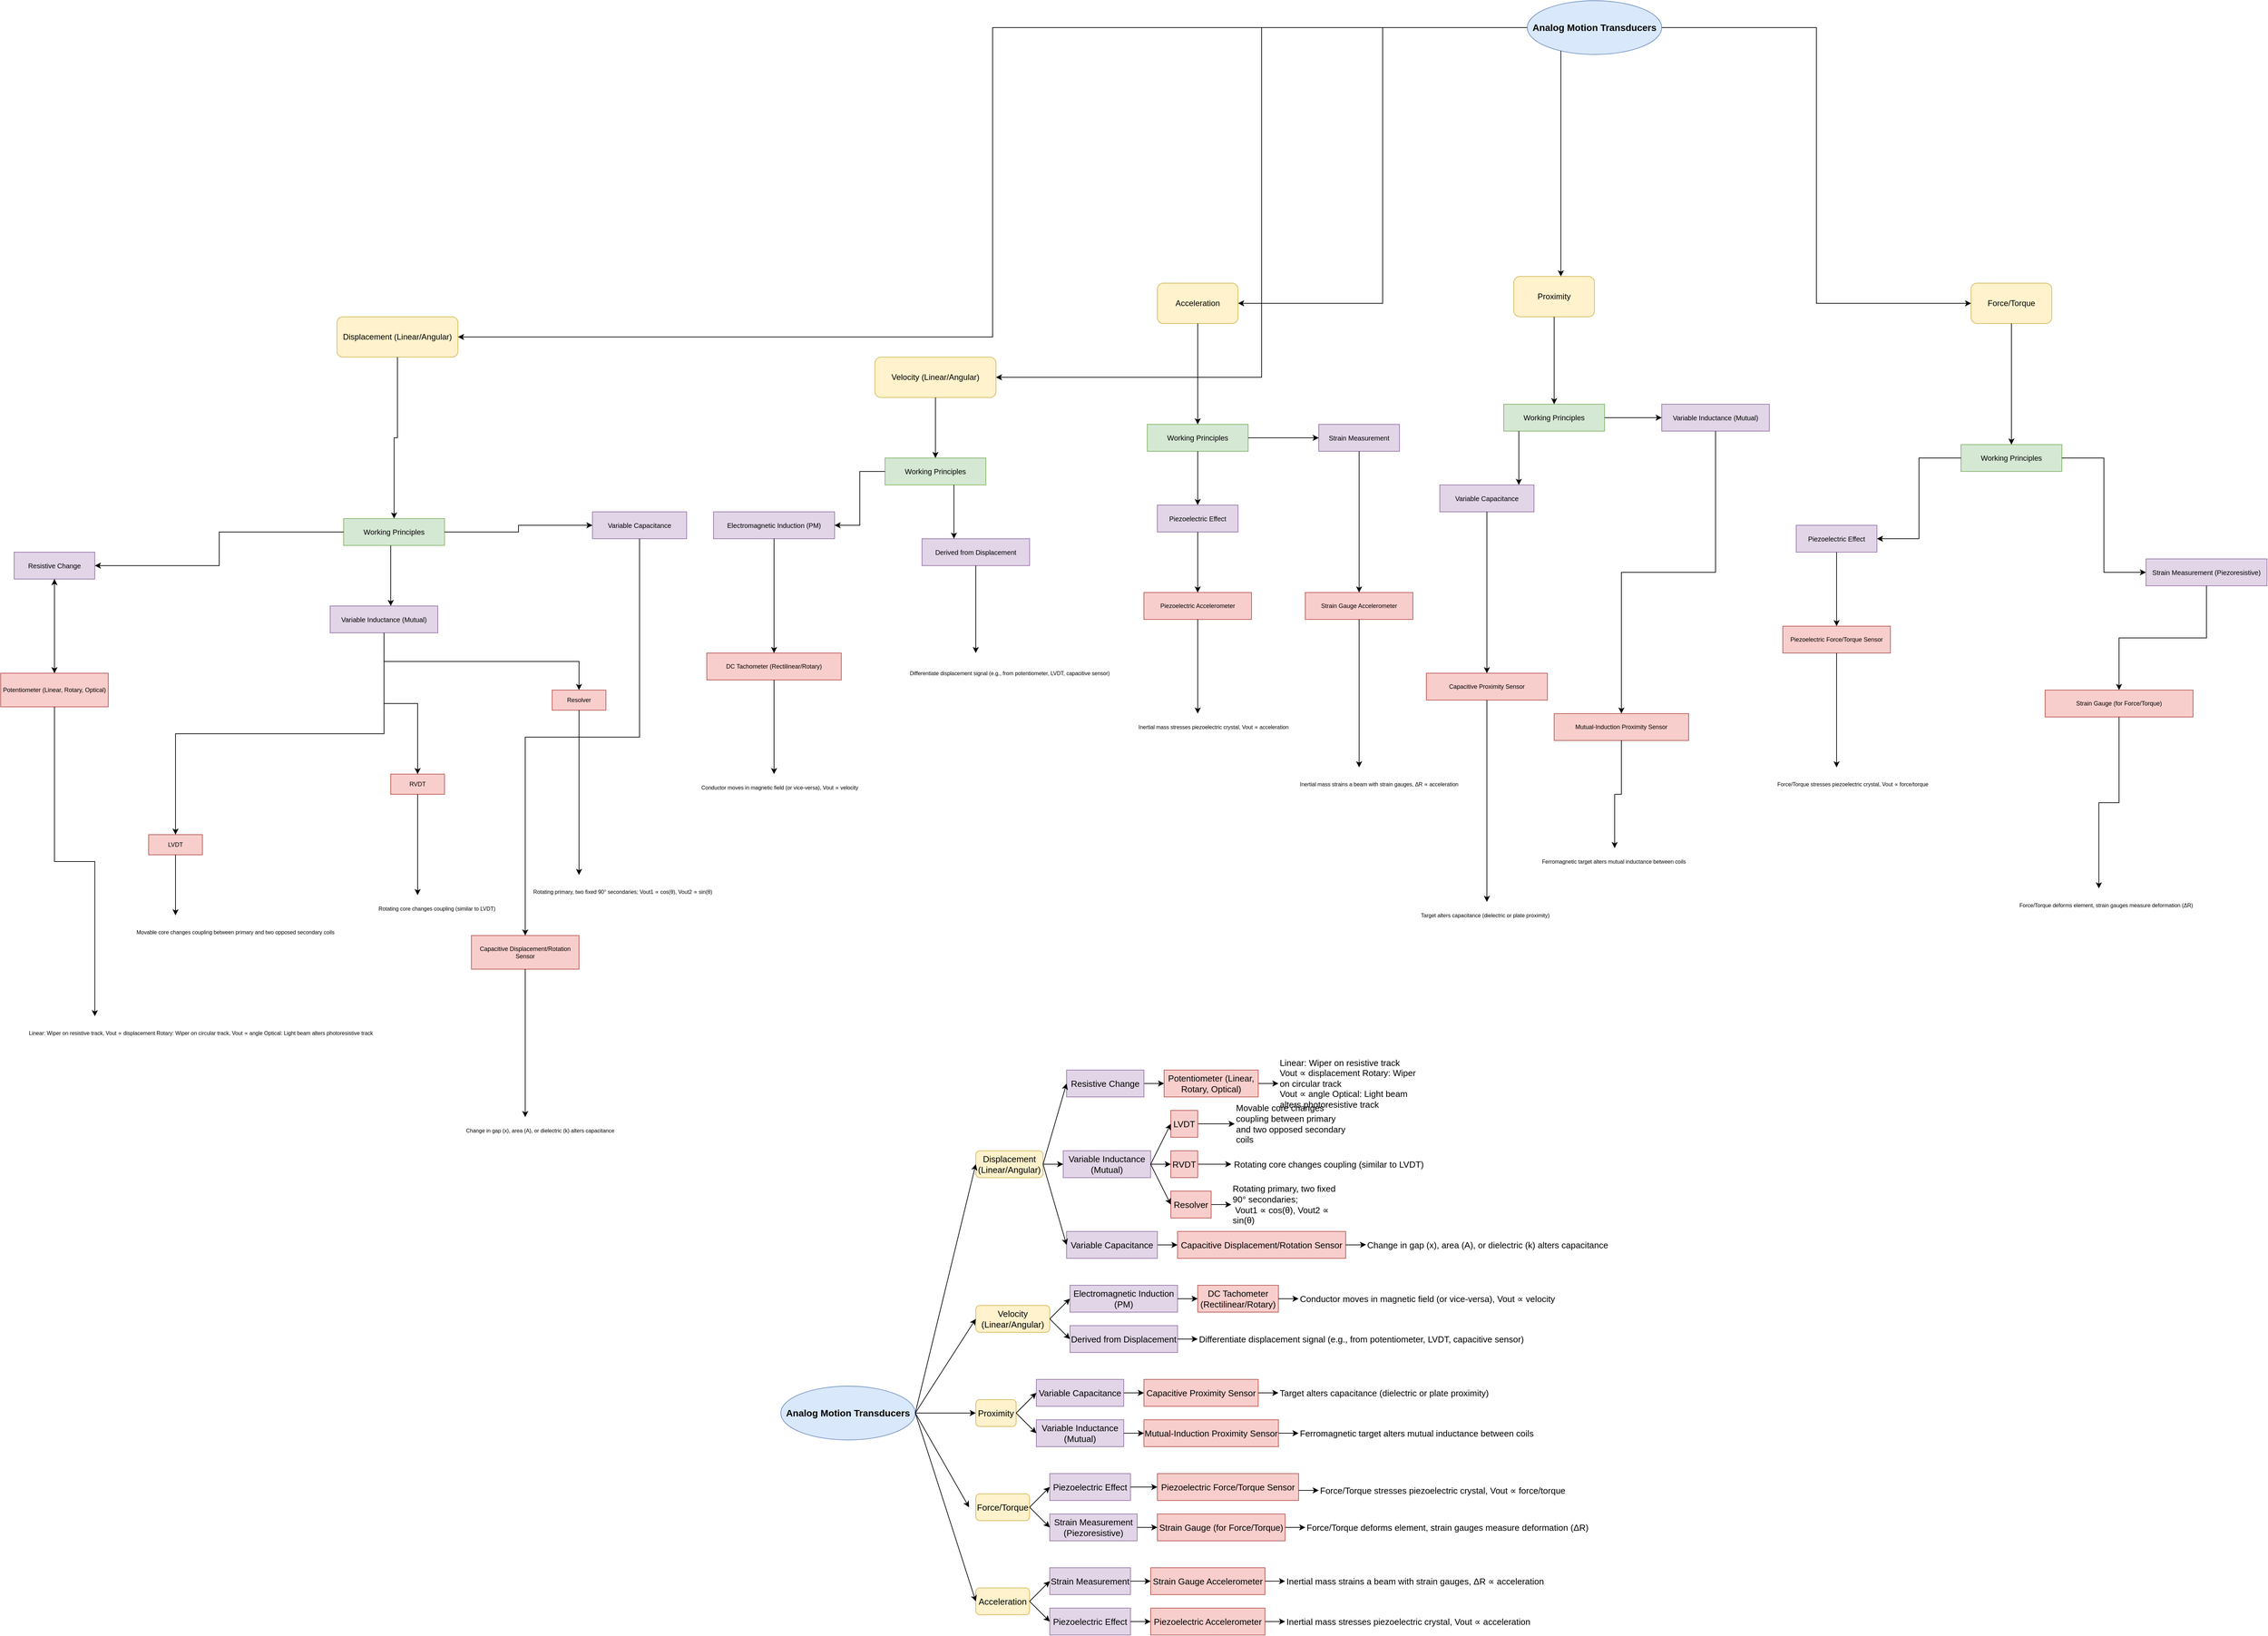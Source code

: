 <mxfile version="27.0.2">
  <diagram name="Page-1" id="zag9mFoeIa7U68DN8pHp">
    <mxGraphModel dx="3011" dy="1637" grid="1" gridSize="10" guides="1" tooltips="1" connect="1" arrows="1" fold="1" page="0" pageScale="1" pageWidth="850" pageHeight="1100" math="0" shadow="0">
      <root>
        <mxCell id="0" />
        <mxCell id="1" parent="0" />
        <mxCell id="jwKDQQEzBjQrpnpor33--13" value="Analog Motion Transducers" style="ellipse;whiteSpace=wrap;html=1;fillColor=#dae8fc;strokeColor=#6c8ebf;fontStyle=1;fontSize=14;" parent="1" vertex="1">
          <mxGeometry x="950" y="-650" width="200" height="80" as="geometry" />
        </mxCell>
        <mxCell id="jwKDQQEzBjQrpnpor33--14" value="Displacement (Linear/Angular)" style="rounded=1;whiteSpace=wrap;html=1;fillColor=#fff2cc;strokeColor=#d6b656;fontSize=12;" parent="1" vertex="1">
          <mxGeometry x="-820" y="-180" width="180" height="60" as="geometry" />
        </mxCell>
        <mxCell id="jwKDQQEzBjQrpnpor33--15" value="" style="edgeStyle=elbowEdgeStyle;elbow=horizontal;html=1;rounded=0;strokeColor=#000000;" parent="1" source="jwKDQQEzBjQrpnpor33--13" target="jwKDQQEzBjQrpnpor33--14" edge="1">
          <mxGeometry relative="1" as="geometry" />
        </mxCell>
        <mxCell id="jwKDQQEzBjQrpnpor33--16" value="Velocity (Linear/Angular)" style="rounded=1;whiteSpace=wrap;html=1;fillColor=#fff2cc;strokeColor=#d6b656;fontSize=12;" parent="1" vertex="1">
          <mxGeometry x="-20" y="-120" width="180" height="60" as="geometry" />
        </mxCell>
        <mxCell id="jwKDQQEzBjQrpnpor33--17" value="" style="edgeStyle=elbowEdgeStyle;elbow=horizontal;html=1;rounded=0;strokeColor=#000000;" parent="1" source="jwKDQQEzBjQrpnpor33--13" target="jwKDQQEzBjQrpnpor33--16" edge="1">
          <mxGeometry relative="1" as="geometry" />
        </mxCell>
        <mxCell id="jwKDQQEzBjQrpnpor33--18" value="Acceleration" style="rounded=1;whiteSpace=wrap;html=1;fillColor=#fff2cc;strokeColor=#d6b656;fontSize=12;" parent="1" vertex="1">
          <mxGeometry x="400" y="-230" width="120" height="60" as="geometry" />
        </mxCell>
        <mxCell id="jwKDQQEzBjQrpnpor33--19" value="" style="edgeStyle=elbowEdgeStyle;elbow=horizontal;html=1;rounded=0;strokeColor=#000000;" parent="1" source="jwKDQQEzBjQrpnpor33--13" target="jwKDQQEzBjQrpnpor33--18" edge="1">
          <mxGeometry relative="1" as="geometry" />
        </mxCell>
        <mxCell id="jwKDQQEzBjQrpnpor33--20" value="Proximity" style="rounded=1;whiteSpace=wrap;html=1;fillColor=#fff2cc;strokeColor=#d6b656;fontSize=12;" parent="1" vertex="1">
          <mxGeometry x="930" y="-240" width="120" height="60" as="geometry" />
        </mxCell>
        <mxCell id="jwKDQQEzBjQrpnpor33--21" value="" style="edgeStyle=elbowEdgeStyle;elbow=horizontal;html=1;rounded=0;strokeColor=#000000;" parent="1" source="jwKDQQEzBjQrpnpor33--13" target="jwKDQQEzBjQrpnpor33--20" edge="1">
          <mxGeometry relative="1" as="geometry" />
        </mxCell>
        <mxCell id="jwKDQQEzBjQrpnpor33--22" value="Force/Torque" style="rounded=1;whiteSpace=wrap;html=1;fillColor=#fff2cc;strokeColor=#d6b656;fontSize=12;" parent="1" vertex="1">
          <mxGeometry x="1610" y="-230" width="120" height="60" as="geometry" />
        </mxCell>
        <mxCell id="jwKDQQEzBjQrpnpor33--23" value="" style="edgeStyle=elbowEdgeStyle;elbow=horizontal;html=1;rounded=0;strokeColor=#000000;" parent="1" source="jwKDQQEzBjQrpnpor33--13" target="jwKDQQEzBjQrpnpor33--22" edge="1">
          <mxGeometry relative="1" as="geometry" />
        </mxCell>
        <mxCell id="jwKDQQEzBjQrpnpor33--24" value="Working Principles" style="whiteSpace=wrap;html=1;fillColor=#d5e8d4;strokeColor=#82b366;fontSize=11;" parent="1" vertex="1">
          <mxGeometry x="-810" y="120" width="150" height="40" as="geometry" />
        </mxCell>
        <mxCell id="jwKDQQEzBjQrpnpor33--25" value="" style="edgeStyle=elbowEdgeStyle;elbow=vertical;html=1;rounded=0;strokeColor=#000000;" parent="1" source="jwKDQQEzBjQrpnpor33--14" target="jwKDQQEzBjQrpnpor33--24" edge="1">
          <mxGeometry relative="1" as="geometry" />
        </mxCell>
        <mxCell id="jwKDQQEzBjQrpnpor33--26" value="Resistive Change" style="whiteSpace=wrap;html=1;fillColor=#e1d5e7;strokeColor=#9673a6;fontSize=10;" parent="1" vertex="1">
          <mxGeometry x="-1300" y="170" width="120" height="40" as="geometry" />
        </mxCell>
        <mxCell id="jwKDQQEzBjQrpnpor33--27" value="" style="edgeStyle=elbowEdgeStyle;elbow=horizontal;html=1;rounded=0;strokeColor=#000000;" parent="1" source="jwKDQQEzBjQrpnpor33--24" target="jwKDQQEzBjQrpnpor33--26" edge="1">
          <mxGeometry relative="1" as="geometry" />
        </mxCell>
        <mxCell id="jwKDQQEzBjQrpnpor33--122" value="" style="edgeStyle=orthogonalEdgeStyle;rounded=0;orthogonalLoop=1;jettySize=auto;html=1;" parent="1" source="jwKDQQEzBjQrpnpor33--28" target="jwKDQQEzBjQrpnpor33--26" edge="1">
          <mxGeometry relative="1" as="geometry" />
        </mxCell>
        <mxCell id="jwKDQQEzBjQrpnpor33--28" value="Potentiometer (Linear, Rotary, Optical)" style="whiteSpace=wrap;html=1;fillColor=#f8cecc;strokeColor=#b85450;fontSize=9;" parent="1" vertex="1">
          <mxGeometry x="-1320" y="350" width="160" height="50" as="geometry" />
        </mxCell>
        <mxCell id="jwKDQQEzBjQrpnpor33--29" value="" style="edgeStyle=elbowEdgeStyle;elbow=vertical;html=1;rounded=0;strokeColor=#000000;" parent="1" source="jwKDQQEzBjQrpnpor33--26" target="jwKDQQEzBjQrpnpor33--28" edge="1">
          <mxGeometry relative="1" as="geometry" />
        </mxCell>
        <mxCell id="jwKDQQEzBjQrpnpor33--30" value="Linear: Wiper on resistive track, Vout ∝ displacement Rotary: Wiper on circular track, Vout ∝ angle Optical: Light beam alters photoresistive track" style="text;html=1;align=left;verticalAlign=middle;resizable=0;points=[];autosize=1;strokeColor=none;fillColor=none;fontSize=8;" parent="1" vertex="1">
          <mxGeometry x="-1280" y="860" width="200" height="50" as="geometry" />
        </mxCell>
        <mxCell id="jwKDQQEzBjQrpnpor33--31" value="" style="edgeStyle=elbowEdgeStyle;elbow=vertical;html=1;rounded=0;strokeColor=#000000;" parent="1" source="jwKDQQEzBjQrpnpor33--28" target="jwKDQQEzBjQrpnpor33--30" edge="1">
          <mxGeometry relative="1" as="geometry" />
        </mxCell>
        <mxCell id="jwKDQQEzBjQrpnpor33--32" value="Variable Inductance (Mutual)" style="whiteSpace=wrap;html=1;fillColor=#e1d5e7;strokeColor=#9673a6;fontSize=10;" parent="1" vertex="1">
          <mxGeometry x="-830" y="250" width="160" height="40" as="geometry" />
        </mxCell>
        <mxCell id="jwKDQQEzBjQrpnpor33--33" value="" style="edgeStyle=elbowEdgeStyle;elbow=horizontal;html=1;rounded=0;strokeColor=#000000;" parent="1" source="jwKDQQEzBjQrpnpor33--24" target="jwKDQQEzBjQrpnpor33--32" edge="1">
          <mxGeometry relative="1" as="geometry" />
        </mxCell>
        <mxCell id="jwKDQQEzBjQrpnpor33--34" value="LVDT" style="whiteSpace=wrap;html=1;fillColor=#f8cecc;strokeColor=#b85450;fontSize=9;" parent="1" vertex="1">
          <mxGeometry x="-1100" y="590" width="80" height="30" as="geometry" />
        </mxCell>
        <mxCell id="jwKDQQEzBjQrpnpor33--35" value="" style="edgeStyle=elbowEdgeStyle;elbow=vertical;html=1;rounded=0;strokeColor=#000000;" parent="1" source="jwKDQQEzBjQrpnpor33--32" target="jwKDQQEzBjQrpnpor33--34" edge="1">
          <mxGeometry relative="1" as="geometry" />
        </mxCell>
        <mxCell id="jwKDQQEzBjQrpnpor33--36" value="Movable core changes coupling between primary and two opposed secondary coils" style="text;html=1;align=left;verticalAlign=middle;resizable=0;points=[];autosize=1;strokeColor=none;fillColor=none;fontSize=8;" parent="1" vertex="1">
          <mxGeometry x="-1120" y="710" width="120" height="50" as="geometry" />
        </mxCell>
        <mxCell id="jwKDQQEzBjQrpnpor33--37" value="" style="edgeStyle=elbowEdgeStyle;elbow=vertical;html=1;rounded=0;strokeColor=#000000;" parent="1" source="jwKDQQEzBjQrpnpor33--34" target="jwKDQQEzBjQrpnpor33--36" edge="1">
          <mxGeometry relative="1" as="geometry" />
        </mxCell>
        <mxCell id="jwKDQQEzBjQrpnpor33--38" value="RVDT" style="whiteSpace=wrap;html=1;fillColor=#f8cecc;strokeColor=#b85450;fontSize=9;" parent="1" vertex="1">
          <mxGeometry x="-740" y="500" width="80" height="30" as="geometry" />
        </mxCell>
        <mxCell id="jwKDQQEzBjQrpnpor33--39" value="" style="edgeStyle=elbowEdgeStyle;elbow=vertical;html=1;rounded=0;strokeColor=#000000;" parent="1" source="jwKDQQEzBjQrpnpor33--32" target="jwKDQQEzBjQrpnpor33--38" edge="1">
          <mxGeometry relative="1" as="geometry" />
        </mxCell>
        <mxCell id="jwKDQQEzBjQrpnpor33--40" value="Rotating core changes coupling (similar to LVDT)" style="text;html=1;align=left;verticalAlign=middle;resizable=0;points=[];autosize=1;strokeColor=none;fillColor=none;fontSize=8;" parent="1" vertex="1">
          <mxGeometry x="-760" y="680" width="120" height="40" as="geometry" />
        </mxCell>
        <mxCell id="jwKDQQEzBjQrpnpor33--41" value="" style="edgeStyle=elbowEdgeStyle;elbow=vertical;html=1;rounded=0;strokeColor=#000000;" parent="1" source="jwKDQQEzBjQrpnpor33--38" target="jwKDQQEzBjQrpnpor33--40" edge="1">
          <mxGeometry relative="1" as="geometry" />
        </mxCell>
        <mxCell id="jwKDQQEzBjQrpnpor33--42" value="Resolver" style="whiteSpace=wrap;html=1;fillColor=#f8cecc;strokeColor=#b85450;fontSize=9;" parent="1" vertex="1">
          <mxGeometry x="-500" y="375" width="80" height="30" as="geometry" />
        </mxCell>
        <mxCell id="jwKDQQEzBjQrpnpor33--43" value="" style="edgeStyle=elbowEdgeStyle;elbow=vertical;html=1;rounded=0;strokeColor=#000000;" parent="1" source="jwKDQQEzBjQrpnpor33--32" target="jwKDQQEzBjQrpnpor33--42" edge="1">
          <mxGeometry relative="1" as="geometry">
            <mxPoint x="-200" y="380" as="targetPoint" />
          </mxGeometry>
        </mxCell>
        <mxCell id="jwKDQQEzBjQrpnpor33--44" value="Rotating primary, two fixed 90° secondaries; Vout1 ∝ cos(θ), Vout2 ∝ sin(θ)" style="text;html=1;align=left;verticalAlign=middle;resizable=0;points=[];autosize=1;strokeColor=none;fillColor=none;fontSize=8;" parent="1" vertex="1">
          <mxGeometry x="-530" y="650" width="140" height="50" as="geometry" />
        </mxCell>
        <mxCell id="jwKDQQEzBjQrpnpor33--45" value="" style="edgeStyle=elbowEdgeStyle;elbow=vertical;html=1;rounded=0;strokeColor=#000000;" parent="1" source="jwKDQQEzBjQrpnpor33--42" target="jwKDQQEzBjQrpnpor33--44" edge="1">
          <mxGeometry relative="1" as="geometry" />
        </mxCell>
        <mxCell id="jwKDQQEzBjQrpnpor33--46" value="Variable Capacitance" style="whiteSpace=wrap;html=1;fillColor=#e1d5e7;strokeColor=#9673a6;fontSize=10;" parent="1" vertex="1">
          <mxGeometry x="-440" y="110" width="140" height="40" as="geometry" />
        </mxCell>
        <mxCell id="jwKDQQEzBjQrpnpor33--47" value="" style="edgeStyle=elbowEdgeStyle;elbow=horizontal;html=1;rounded=0;strokeColor=#000000;" parent="1" source="jwKDQQEzBjQrpnpor33--24" target="jwKDQQEzBjQrpnpor33--46" edge="1">
          <mxGeometry relative="1" as="geometry" />
        </mxCell>
        <mxCell id="jwKDQQEzBjQrpnpor33--48" value="Capacitive Displacement/Rotation Sensor" style="whiteSpace=wrap;html=1;fillColor=#f8cecc;strokeColor=#b85450;fontSize=9;" parent="1" vertex="1">
          <mxGeometry x="-620" y="740" width="160" height="50" as="geometry" />
        </mxCell>
        <mxCell id="jwKDQQEzBjQrpnpor33--49" value="" style="edgeStyle=elbowEdgeStyle;elbow=vertical;html=1;rounded=0;strokeColor=#000000;" parent="1" source="jwKDQQEzBjQrpnpor33--46" target="jwKDQQEzBjQrpnpor33--48" edge="1">
          <mxGeometry relative="1" as="geometry" />
        </mxCell>
        <mxCell id="jwKDQQEzBjQrpnpor33--50" value="Change in gap (x), area (A), or dielectric (k) alters capacitance" style="text;html=1;align=left;verticalAlign=middle;resizable=0;points=[];autosize=1;strokeColor=none;fillColor=none;fontSize=8;" parent="1" vertex="1">
          <mxGeometry x="-630" y="1010" width="180" height="40" as="geometry" />
        </mxCell>
        <mxCell id="jwKDQQEzBjQrpnpor33--51" value="" style="edgeStyle=elbowEdgeStyle;elbow=vertical;html=1;rounded=0;strokeColor=#000000;" parent="1" source="jwKDQQEzBjQrpnpor33--48" target="jwKDQQEzBjQrpnpor33--50" edge="1">
          <mxGeometry relative="1" as="geometry" />
        </mxCell>
        <mxCell id="jwKDQQEzBjQrpnpor33--52" value="Working Principles" style="whiteSpace=wrap;html=1;fillColor=#d5e8d4;strokeColor=#82b366;fontSize=11;" parent="1" vertex="1">
          <mxGeometry x="-5" y="30" width="150" height="40" as="geometry" />
        </mxCell>
        <mxCell id="jwKDQQEzBjQrpnpor33--53" value="" style="edgeStyle=elbowEdgeStyle;elbow=vertical;html=1;rounded=0;strokeColor=#000000;" parent="1" source="jwKDQQEzBjQrpnpor33--16" target="jwKDQQEzBjQrpnpor33--52" edge="1">
          <mxGeometry relative="1" as="geometry" />
        </mxCell>
        <mxCell id="jwKDQQEzBjQrpnpor33--54" value="Electromagnetic Induction (PM)" style="whiteSpace=wrap;html=1;fillColor=#e1d5e7;strokeColor=#9673a6;fontSize=10;" parent="1" vertex="1">
          <mxGeometry x="-260" y="110" width="180" height="40" as="geometry" />
        </mxCell>
        <mxCell id="jwKDQQEzBjQrpnpor33--55" value="" style="edgeStyle=elbowEdgeStyle;elbow=horizontal;html=1;rounded=0;strokeColor=#000000;" parent="1" source="jwKDQQEzBjQrpnpor33--52" target="jwKDQQEzBjQrpnpor33--54" edge="1">
          <mxGeometry relative="1" as="geometry" />
        </mxCell>
        <mxCell id="jwKDQQEzBjQrpnpor33--56" value="DC Tachometer (Rectilinear/Rotary)" style="whiteSpace=wrap;html=1;fillColor=#f8cecc;strokeColor=#b85450;fontSize=9;" parent="1" vertex="1">
          <mxGeometry x="-270" y="320" width="200" height="40" as="geometry" />
        </mxCell>
        <mxCell id="jwKDQQEzBjQrpnpor33--57" value="" style="edgeStyle=elbowEdgeStyle;elbow=vertical;html=1;rounded=0;strokeColor=#000000;" parent="1" source="jwKDQQEzBjQrpnpor33--54" target="jwKDQQEzBjQrpnpor33--56" edge="1">
          <mxGeometry relative="1" as="geometry" />
        </mxCell>
        <mxCell id="jwKDQQEzBjQrpnpor33--58" value="Conductor moves in magnetic field (or vice-versa), Vout ∝ velocity" style="text;html=1;align=left;verticalAlign=middle;resizable=0;points=[];autosize=1;strokeColor=none;fillColor=none;fontSize=8;" parent="1" vertex="1">
          <mxGeometry x="-280" y="500" width="220" height="40" as="geometry" />
        </mxCell>
        <mxCell id="jwKDQQEzBjQrpnpor33--59" value="" style="edgeStyle=elbowEdgeStyle;elbow=vertical;html=1;rounded=0;strokeColor=#000000;" parent="1" source="jwKDQQEzBjQrpnpor33--56" target="jwKDQQEzBjQrpnpor33--58" edge="1">
          <mxGeometry relative="1" as="geometry" />
        </mxCell>
        <mxCell id="jwKDQQEzBjQrpnpor33--60" value="Derived from Displacement" style="whiteSpace=wrap;html=1;fillColor=#e1d5e7;strokeColor=#9673a6;fontSize=10;" parent="1" vertex="1">
          <mxGeometry x="50" y="150" width="160" height="40" as="geometry" />
        </mxCell>
        <mxCell id="jwKDQQEzBjQrpnpor33--61" value="" style="edgeStyle=elbowEdgeStyle;elbow=horizontal;html=1;rounded=0;strokeColor=#000000;" parent="1" source="jwKDQQEzBjQrpnpor33--52" target="jwKDQQEzBjQrpnpor33--60" edge="1">
          <mxGeometry relative="1" as="geometry" />
        </mxCell>
        <mxCell id="jwKDQQEzBjQrpnpor33--62" value="Differentiate displacement signal (e.g., from potentiometer, LVDT, capacitive sensor)" style="text;html=1;align=left;verticalAlign=middle;resizable=0;points=[];autosize=1;strokeColor=none;fillColor=none;fontSize=8;" parent="1" vertex="1">
          <mxGeometry x="30" y="320" width="200" height="60" as="geometry" />
        </mxCell>
        <mxCell id="jwKDQQEzBjQrpnpor33--63" value="" style="edgeStyle=elbowEdgeStyle;elbow=vertical;html=1;rounded=0;strokeColor=#000000;" parent="1" source="jwKDQQEzBjQrpnpor33--60" target="jwKDQQEzBjQrpnpor33--62" edge="1">
          <mxGeometry relative="1" as="geometry" />
        </mxCell>
        <mxCell id="jwKDQQEzBjQrpnpor33--64" value="Working Principles" style="whiteSpace=wrap;html=1;fillColor=#d5e8d4;strokeColor=#82b366;fontSize=11;" parent="1" vertex="1">
          <mxGeometry x="385" y="-20" width="150" height="40" as="geometry" />
        </mxCell>
        <mxCell id="jwKDQQEzBjQrpnpor33--65" value="" style="edgeStyle=elbowEdgeStyle;elbow=vertical;html=1;rounded=0;strokeColor=#000000;" parent="1" source="jwKDQQEzBjQrpnpor33--18" target="jwKDQQEzBjQrpnpor33--64" edge="1">
          <mxGeometry relative="1" as="geometry" />
        </mxCell>
        <mxCell id="jwKDQQEzBjQrpnpor33--66" value="Piezoelectric Effect" style="whiteSpace=wrap;html=1;fillColor=#e1d5e7;strokeColor=#9673a6;fontSize=10;" parent="1" vertex="1">
          <mxGeometry x="400" y="100" width="120" height="40" as="geometry" />
        </mxCell>
        <mxCell id="jwKDQQEzBjQrpnpor33--67" value="" style="edgeStyle=elbowEdgeStyle;elbow=horizontal;html=1;rounded=0;strokeColor=#000000;" parent="1" source="jwKDQQEzBjQrpnpor33--64" target="jwKDQQEzBjQrpnpor33--66" edge="1">
          <mxGeometry relative="1" as="geometry" />
        </mxCell>
        <mxCell id="jwKDQQEzBjQrpnpor33--68" value="Piezoelectric Accelerometer" style="whiteSpace=wrap;html=1;fillColor=#f8cecc;strokeColor=#b85450;fontSize=9;" parent="1" vertex="1">
          <mxGeometry x="380" y="230" width="160" height="40" as="geometry" />
        </mxCell>
        <mxCell id="jwKDQQEzBjQrpnpor33--69" value="" style="edgeStyle=elbowEdgeStyle;elbow=vertical;html=1;rounded=0;strokeColor=#000000;" parent="1" source="jwKDQQEzBjQrpnpor33--66" target="jwKDQQEzBjQrpnpor33--68" edge="1">
          <mxGeometry relative="1" as="geometry" />
        </mxCell>
        <mxCell id="jwKDQQEzBjQrpnpor33--70" value="Inertial mass stresses piezoelectric crystal, Vout ∝ acceleration" style="text;html=1;align=left;verticalAlign=middle;resizable=0;points=[];autosize=1;strokeColor=none;fillColor=none;fontSize=8;" parent="1" vertex="1">
          <mxGeometry x="370" y="410" width="180" height="40" as="geometry" />
        </mxCell>
        <mxCell id="jwKDQQEzBjQrpnpor33--71" value="" style="edgeStyle=elbowEdgeStyle;elbow=vertical;html=1;rounded=0;strokeColor=#000000;" parent="1" source="jwKDQQEzBjQrpnpor33--68" target="jwKDQQEzBjQrpnpor33--70" edge="1">
          <mxGeometry relative="1" as="geometry" />
        </mxCell>
        <mxCell id="jwKDQQEzBjQrpnpor33--72" value="Strain Measurement" style="whiteSpace=wrap;html=1;fillColor=#e1d5e7;strokeColor=#9673a6;fontSize=10;" parent="1" vertex="1">
          <mxGeometry x="640" y="-20" width="120" height="40" as="geometry" />
        </mxCell>
        <mxCell id="jwKDQQEzBjQrpnpor33--73" value="" style="edgeStyle=elbowEdgeStyle;elbow=horizontal;html=1;rounded=0;strokeColor=#000000;" parent="1" source="jwKDQQEzBjQrpnpor33--64" target="jwKDQQEzBjQrpnpor33--72" edge="1">
          <mxGeometry relative="1" as="geometry" />
        </mxCell>
        <mxCell id="jwKDQQEzBjQrpnpor33--74" value="Strain Gauge Accelerometer" style="whiteSpace=wrap;html=1;fillColor=#f8cecc;strokeColor=#b85450;fontSize=9;" parent="1" vertex="1">
          <mxGeometry x="620" y="230" width="160" height="40" as="geometry" />
        </mxCell>
        <mxCell id="jwKDQQEzBjQrpnpor33--75" value="" style="edgeStyle=elbowEdgeStyle;elbow=vertical;html=1;rounded=0;strokeColor=#000000;" parent="1" source="jwKDQQEzBjQrpnpor33--72" target="jwKDQQEzBjQrpnpor33--74" edge="1">
          <mxGeometry relative="1" as="geometry" />
        </mxCell>
        <mxCell id="jwKDQQEzBjQrpnpor33--76" value="Inertial mass strains a beam with strain gauges, ΔR ∝ acceleration" style="text;html=1;align=left;verticalAlign=middle;resizable=0;points=[];autosize=1;strokeColor=none;fillColor=none;fontSize=8;" parent="1" vertex="1">
          <mxGeometry x="610" y="490" width="180" height="50" as="geometry" />
        </mxCell>
        <mxCell id="jwKDQQEzBjQrpnpor33--77" value="" style="edgeStyle=elbowEdgeStyle;elbow=vertical;html=1;rounded=0;strokeColor=#000000;" parent="1" source="jwKDQQEzBjQrpnpor33--74" target="jwKDQQEzBjQrpnpor33--76" edge="1">
          <mxGeometry relative="1" as="geometry" />
        </mxCell>
        <mxCell id="jwKDQQEzBjQrpnpor33--78" value="Working Principles" style="whiteSpace=wrap;html=1;fillColor=#d5e8d4;strokeColor=#82b366;fontSize=11;" parent="1" vertex="1">
          <mxGeometry x="915" y="-50" width="150" height="40" as="geometry" />
        </mxCell>
        <mxCell id="jwKDQQEzBjQrpnpor33--79" value="" style="edgeStyle=elbowEdgeStyle;elbow=vertical;html=1;rounded=0;strokeColor=#000000;" parent="1" source="jwKDQQEzBjQrpnpor33--20" target="jwKDQQEzBjQrpnpor33--78" edge="1">
          <mxGeometry relative="1" as="geometry" />
        </mxCell>
        <mxCell id="jwKDQQEzBjQrpnpor33--80" value="Variable Inductance (Mutual)" style="whiteSpace=wrap;html=1;fillColor=#e1d5e7;strokeColor=#9673a6;fontSize=10;" parent="1" vertex="1">
          <mxGeometry x="1150" y="-50" width="160" height="40" as="geometry" />
        </mxCell>
        <mxCell id="jwKDQQEzBjQrpnpor33--81" value="" style="edgeStyle=elbowEdgeStyle;elbow=horizontal;html=1;rounded=0;strokeColor=#000000;" parent="1" source="jwKDQQEzBjQrpnpor33--78" target="jwKDQQEzBjQrpnpor33--80" edge="1">
          <mxGeometry relative="1" as="geometry" />
        </mxCell>
        <mxCell id="jwKDQQEzBjQrpnpor33--82" value="Mutual-Induction Proximity Sensor" style="whiteSpace=wrap;html=1;fillColor=#f8cecc;strokeColor=#b85450;fontSize=9;" parent="1" vertex="1">
          <mxGeometry x="990" y="410" width="200" height="40" as="geometry" />
        </mxCell>
        <mxCell id="jwKDQQEzBjQrpnpor33--83" value="" style="edgeStyle=elbowEdgeStyle;elbow=vertical;html=1;rounded=0;strokeColor=#000000;" parent="1" source="jwKDQQEzBjQrpnpor33--80" target="jwKDQQEzBjQrpnpor33--82" edge="1">
          <mxGeometry relative="1" as="geometry" />
        </mxCell>
        <mxCell id="jwKDQQEzBjQrpnpor33--84" value="Ferromagnetic target alters mutual inductance between coils" style="text;html=1;align=left;verticalAlign=middle;resizable=0;points=[];autosize=1;strokeColor=none;fillColor=none;fontSize=8;" parent="1" vertex="1">
          <mxGeometry x="970" y="610" width="220" height="40" as="geometry" />
        </mxCell>
        <mxCell id="jwKDQQEzBjQrpnpor33--85" value="" style="edgeStyle=elbowEdgeStyle;elbow=vertical;html=1;rounded=0;strokeColor=#000000;" parent="1" source="jwKDQQEzBjQrpnpor33--82" target="jwKDQQEzBjQrpnpor33--84" edge="1">
          <mxGeometry relative="1" as="geometry" />
        </mxCell>
        <mxCell id="jwKDQQEzBjQrpnpor33--86" value="Variable Capacitance" style="whiteSpace=wrap;html=1;fillColor=#e1d5e7;strokeColor=#9673a6;fontSize=10;" parent="1" vertex="1">
          <mxGeometry x="820" y="70" width="140" height="40" as="geometry" />
        </mxCell>
        <mxCell id="jwKDQQEzBjQrpnpor33--87" value="" style="edgeStyle=elbowEdgeStyle;elbow=horizontal;html=1;rounded=0;strokeColor=#000000;" parent="1" source="jwKDQQEzBjQrpnpor33--78" target="jwKDQQEzBjQrpnpor33--86" edge="1">
          <mxGeometry relative="1" as="geometry" />
        </mxCell>
        <mxCell id="jwKDQQEzBjQrpnpor33--88" value="Capacitive Proximity Sensor" style="whiteSpace=wrap;html=1;fillColor=#f8cecc;strokeColor=#b85450;fontSize=9;" parent="1" vertex="1">
          <mxGeometry x="800" y="350" width="180" height="40" as="geometry" />
        </mxCell>
        <mxCell id="jwKDQQEzBjQrpnpor33--89" value="" style="edgeStyle=elbowEdgeStyle;elbow=vertical;html=1;rounded=0;strokeColor=#000000;" parent="1" source="jwKDQQEzBjQrpnpor33--86" target="jwKDQQEzBjQrpnpor33--88" edge="1">
          <mxGeometry relative="1" as="geometry" />
        </mxCell>
        <mxCell id="jwKDQQEzBjQrpnpor33--90" value="Target alters capacitance (dielectric or plate proximity)" style="text;html=1;align=left;verticalAlign=middle;resizable=0;points=[];autosize=1;strokeColor=none;fillColor=none;fontSize=8;" parent="1" vertex="1">
          <mxGeometry x="790" y="690" width="200" height="40" as="geometry" />
        </mxCell>
        <mxCell id="jwKDQQEzBjQrpnpor33--91" value="" style="edgeStyle=elbowEdgeStyle;elbow=vertical;html=1;rounded=0;strokeColor=#000000;" parent="1" source="jwKDQQEzBjQrpnpor33--88" target="jwKDQQEzBjQrpnpor33--90" edge="1">
          <mxGeometry relative="1" as="geometry" />
        </mxCell>
        <mxCell id="jwKDQQEzBjQrpnpor33--92" value="Working Principles" style="whiteSpace=wrap;html=1;fillColor=#d5e8d4;strokeColor=#82b366;fontSize=11;" parent="1" vertex="1">
          <mxGeometry x="1595" y="10" width="150" height="40" as="geometry" />
        </mxCell>
        <mxCell id="jwKDQQEzBjQrpnpor33--93" value="" style="edgeStyle=elbowEdgeStyle;elbow=vertical;html=1;rounded=0;strokeColor=#000000;" parent="1" source="jwKDQQEzBjQrpnpor33--22" target="jwKDQQEzBjQrpnpor33--92" edge="1">
          <mxGeometry relative="1" as="geometry" />
        </mxCell>
        <mxCell id="jwKDQQEzBjQrpnpor33--94" value="Strain Measurement (Piezoresistive)" style="whiteSpace=wrap;html=1;fillColor=#e1d5e7;strokeColor=#9673a6;fontSize=10;" parent="1" vertex="1">
          <mxGeometry x="1870" y="180" width="180" height="40" as="geometry" />
        </mxCell>
        <mxCell id="jwKDQQEzBjQrpnpor33--95" value="" style="edgeStyle=elbowEdgeStyle;elbow=horizontal;html=1;rounded=0;strokeColor=#000000;" parent="1" source="jwKDQQEzBjQrpnpor33--92" target="jwKDQQEzBjQrpnpor33--94" edge="1">
          <mxGeometry relative="1" as="geometry" />
        </mxCell>
        <mxCell id="jwKDQQEzBjQrpnpor33--96" value="Strain Gauge (for Force/Torque)" style="whiteSpace=wrap;html=1;fillColor=#f8cecc;strokeColor=#b85450;fontSize=9;" parent="1" vertex="1">
          <mxGeometry x="1720" y="375" width="220" height="40" as="geometry" />
        </mxCell>
        <mxCell id="jwKDQQEzBjQrpnpor33--97" value="" style="edgeStyle=elbowEdgeStyle;elbow=vertical;html=1;rounded=0;strokeColor=#000000;" parent="1" source="jwKDQQEzBjQrpnpor33--94" target="jwKDQQEzBjQrpnpor33--96" edge="1">
          <mxGeometry relative="1" as="geometry" />
        </mxCell>
        <mxCell id="jwKDQQEzBjQrpnpor33--98" value="Force/Torque deforms element, strain gauges measure deformation (ΔR)" style="text;html=1;align=left;verticalAlign=middle;resizable=0;points=[];autosize=1;strokeColor=none;fillColor=none;fontSize=8;" parent="1" vertex="1">
          <mxGeometry x="1680" y="670" width="240" height="50" as="geometry" />
        </mxCell>
        <mxCell id="jwKDQQEzBjQrpnpor33--99" value="" style="edgeStyle=elbowEdgeStyle;elbow=vertical;html=1;rounded=0;strokeColor=#000000;" parent="1" source="jwKDQQEzBjQrpnpor33--96" target="jwKDQQEzBjQrpnpor33--98" edge="1">
          <mxGeometry relative="1" as="geometry" />
        </mxCell>
        <mxCell id="jwKDQQEzBjQrpnpor33--100" value="Piezoelectric Effect" style="whiteSpace=wrap;html=1;fillColor=#e1d5e7;strokeColor=#9673a6;fontSize=10;" parent="1" vertex="1">
          <mxGeometry x="1350" y="130" width="120" height="40" as="geometry" />
        </mxCell>
        <mxCell id="jwKDQQEzBjQrpnpor33--101" value="" style="edgeStyle=elbowEdgeStyle;elbow=horizontal;html=1;rounded=0;strokeColor=#000000;" parent="1" source="jwKDQQEzBjQrpnpor33--92" target="jwKDQQEzBjQrpnpor33--100" edge="1">
          <mxGeometry relative="1" as="geometry" />
        </mxCell>
        <mxCell id="jwKDQQEzBjQrpnpor33--102" value="Piezoelectric Force/Torque Sensor" style="whiteSpace=wrap;html=1;fillColor=#f8cecc;strokeColor=#b85450;fontSize=9;" parent="1" vertex="1">
          <mxGeometry x="1330" y="280" width="160" height="40" as="geometry" />
        </mxCell>
        <mxCell id="jwKDQQEzBjQrpnpor33--103" value="" style="edgeStyle=elbowEdgeStyle;elbow=vertical;html=1;rounded=0;strokeColor=#000000;" parent="1" source="jwKDQQEzBjQrpnpor33--100" target="jwKDQQEzBjQrpnpor33--102" edge="1">
          <mxGeometry relative="1" as="geometry" />
        </mxCell>
        <mxCell id="jwKDQQEzBjQrpnpor33--104" value="Force/Torque stresses piezoelectric crystal, Vout ∝ force/torque" style="text;html=1;align=left;verticalAlign=middle;resizable=0;points=[];autosize=1;strokeColor=none;fillColor=none;fontSize=8;" parent="1" vertex="1">
          <mxGeometry x="1320" y="490" width="180" height="50" as="geometry" />
        </mxCell>
        <mxCell id="jwKDQQEzBjQrpnpor33--105" value="" style="edgeStyle=elbowEdgeStyle;elbow=vertical;html=1;rounded=0;strokeColor=#000000;" parent="1" source="jwKDQQEzBjQrpnpor33--102" target="jwKDQQEzBjQrpnpor33--104" edge="1">
          <mxGeometry relative="1" as="geometry" />
        </mxCell>
        <mxCell id="jwKDQQEzBjQrpnpor33--106" value="Analog Motion Transducers" style="ellipse;whiteSpace=wrap;html=1;fillColor=#dae8fc;strokeColor=#6c8ebf;fontStyle=1;fontSize=14;" parent="1" vertex="1">
          <mxGeometry x="-160" y="1410" width="200" height="80" as="geometry" />
        </mxCell>
        <mxCell id="jwKDQQEzBjQrpnpor33--107" value="Displacement (Linear/Angular)" style="rounded=1;whiteSpace=wrap;html=1;fillColor=#fff2cc;strokeColor=#d6b656;fontSize=13;" parent="1" vertex="1">
          <mxGeometry x="130" y="1060" width="100" height="40" as="geometry" />
        </mxCell>
        <mxCell id="jwKDQQEzBjQrpnpor33--108" value="Velocity (Linear/Angular)" style="rounded=1;whiteSpace=wrap;html=1;fillColor=#fff2cc;strokeColor=#d6b656;fontSize=13;" parent="1" vertex="1">
          <mxGeometry x="130" y="1290" width="110" height="40" as="geometry" />
        </mxCell>
        <mxCell id="jwKDQQEzBjQrpnpor33--109" value="Acceleration" style="rounded=1;whiteSpace=wrap;html=1;fillColor=#fff2cc;strokeColor=#d6b656;fontSize=13;" parent="1" vertex="1">
          <mxGeometry x="130" y="1710" width="80" height="40" as="geometry" />
        </mxCell>
        <mxCell id="jwKDQQEzBjQrpnpor33--111" value="Proximity" style="rounded=1;whiteSpace=wrap;html=1;fillColor=#fff2cc;strokeColor=#d6b656;fontSize=13;" parent="1" vertex="1">
          <mxGeometry x="130" y="1430" width="60" height="40" as="geometry" />
        </mxCell>
        <mxCell id="jwKDQQEzBjQrpnpor33--112" value="Force/Torque" style="rounded=1;whiteSpace=wrap;html=1;fillColor=#fff2cc;strokeColor=#d6b656;fontSize=13;" parent="1" vertex="1">
          <mxGeometry x="130" y="1570" width="80" height="40" as="geometry" />
        </mxCell>
        <mxCell id="duwEQedwvxj-QTBNqmye-60" style="edgeStyle=orthogonalEdgeStyle;rounded=0;orthogonalLoop=1;jettySize=auto;html=1;entryX=0;entryY=0.5;entryDx=0;entryDy=0;" edge="1" parent="1" source="jwKDQQEzBjQrpnpor33--131" target="V3AHljOZftXMfCnjsO7J-3">
          <mxGeometry relative="1" as="geometry" />
        </mxCell>
        <mxCell id="jwKDQQEzBjQrpnpor33--131" value="Resistive Change" style="whiteSpace=wrap;html=1;fillColor=#e1d5e7;strokeColor=#9673a6;fontSize=13;" parent="1" vertex="1">
          <mxGeometry x="265" y="940" width="115" height="40" as="geometry" />
        </mxCell>
        <mxCell id="jwKDQQEzBjQrpnpor33--132" value="Variable Inductance (Mutual)" style="whiteSpace=wrap;html=1;fillColor=#e1d5e7;strokeColor=#9673a6;fontSize=13;" parent="1" vertex="1">
          <mxGeometry x="260" y="1060" width="130" height="40" as="geometry" />
        </mxCell>
        <mxCell id="duwEQedwvxj-QTBNqmye-65" style="edgeStyle=orthogonalEdgeStyle;rounded=0;orthogonalLoop=1;jettySize=auto;html=1;entryX=0;entryY=0.5;entryDx=0;entryDy=0;" edge="1" parent="1" source="jwKDQQEzBjQrpnpor33--133" target="V3AHljOZftXMfCnjsO7J-7">
          <mxGeometry relative="1" as="geometry" />
        </mxCell>
        <mxCell id="jwKDQQEzBjQrpnpor33--133" value="Variable Capacitance" style="whiteSpace=wrap;html=1;fillColor=#e1d5e7;strokeColor=#9673a6;fontSize=13;" parent="1" vertex="1">
          <mxGeometry x="265" y="1180" width="135" height="40" as="geometry" />
        </mxCell>
        <mxCell id="duwEQedwvxj-QTBNqmye-61" style="edgeStyle=orthogonalEdgeStyle;rounded=0;orthogonalLoop=1;jettySize=auto;html=1;entryX=0;entryY=0.5;entryDx=0;entryDy=0;" edge="1" parent="1" source="V3AHljOZftXMfCnjsO7J-3" target="V3AHljOZftXMfCnjsO7J-9">
          <mxGeometry relative="1" as="geometry" />
        </mxCell>
        <mxCell id="V3AHljOZftXMfCnjsO7J-3" value="Potentiometer (Linear, Rotary, Optical)" style="whiteSpace=wrap;html=1;fillColor=#f8cecc;strokeColor=#b85450;fontSize=13;" parent="1" vertex="1">
          <mxGeometry x="410" y="940" width="140" height="40" as="geometry" />
        </mxCell>
        <mxCell id="duwEQedwvxj-QTBNqmye-62" style="edgeStyle=orthogonalEdgeStyle;rounded=0;orthogonalLoop=1;jettySize=auto;html=1;entryX=0;entryY=0.5;entryDx=0;entryDy=0;" edge="1" parent="1" source="V3AHljOZftXMfCnjsO7J-4" target="V3AHljOZftXMfCnjsO7J-10">
          <mxGeometry relative="1" as="geometry" />
        </mxCell>
        <mxCell id="V3AHljOZftXMfCnjsO7J-4" value="LVDT" style="whiteSpace=wrap;html=1;fillColor=#f8cecc;strokeColor=#b85450;fontSize=13;" parent="1" vertex="1">
          <mxGeometry x="420" y="1000" width="40" height="40" as="geometry" />
        </mxCell>
        <mxCell id="duwEQedwvxj-QTBNqmye-63" style="edgeStyle=orthogonalEdgeStyle;rounded=0;orthogonalLoop=1;jettySize=auto;html=1;entryX=0;entryY=0.5;entryDx=0;entryDy=0;" edge="1" parent="1" source="V3AHljOZftXMfCnjsO7J-5" target="V3AHljOZftXMfCnjsO7J-11">
          <mxGeometry relative="1" as="geometry">
            <mxPoint x="680" y="1090" as="targetPoint" />
          </mxGeometry>
        </mxCell>
        <mxCell id="V3AHljOZftXMfCnjsO7J-5" value="RVDT" style="whiteSpace=wrap;html=1;fillColor=#f8cecc;strokeColor=#b85450;fontSize=13;" parent="1" vertex="1">
          <mxGeometry x="420" y="1060" width="40" height="40" as="geometry" />
        </mxCell>
        <mxCell id="duwEQedwvxj-QTBNqmye-64" style="edgeStyle=orthogonalEdgeStyle;rounded=0;orthogonalLoop=1;jettySize=auto;html=1;" edge="1" parent="1" source="V3AHljOZftXMfCnjsO7J-6" target="V3AHljOZftXMfCnjsO7J-12">
          <mxGeometry relative="1" as="geometry" />
        </mxCell>
        <mxCell id="V3AHljOZftXMfCnjsO7J-6" value="Resolver" style="whiteSpace=wrap;html=1;fillColor=#f8cecc;strokeColor=#b85450;fontSize=13;" parent="1" vertex="1">
          <mxGeometry x="420" y="1120" width="60" height="40" as="geometry" />
        </mxCell>
        <mxCell id="V3AHljOZftXMfCnjsO7J-7" value="Capacitive Displacement/Rotation Sensor" style="whiteSpace=wrap;html=1;fillColor=#f8cecc;strokeColor=#b85450;fontSize=13;" parent="1" vertex="1">
          <mxGeometry x="430" y="1180" width="250" height="40" as="geometry" />
        </mxCell>
        <mxCell id="V3AHljOZftXMfCnjsO7J-9" value="&lt;span style=&quot;text-wrap-mode: nowrap;&quot;&gt;Linear: Wiper on resistive track&amp;nbsp;&lt;/span&gt;&lt;div&gt;&lt;span style=&quot;text-wrap-mode: nowrap;&quot;&gt;Vout ∝ displacement Rotary: Wiper on circular track&amp;nbsp;&lt;/span&gt;&lt;/div&gt;&lt;div&gt;&lt;span style=&quot;text-wrap-mode: nowrap;&quot;&gt;Vout ∝ angle Optical: Light beam alters photoresistive track&lt;/span&gt;&lt;/div&gt;" style="text;html=1;align=left;verticalAlign=middle;whiteSpace=wrap;rounded=0;fontSize=13;" parent="1" vertex="1">
          <mxGeometry x="580" y="940" width="220" height="40" as="geometry" />
        </mxCell>
        <mxCell id="V3AHljOZftXMfCnjsO7J-10" value="&lt;span style=&quot;text-wrap-mode: nowrap;&quot;&gt;Movable core changes coupling between&amp;nbsp;&lt;/span&gt;&lt;span style=&quot;text-wrap-mode: nowrap; background-color: transparent; color: light-dark(rgb(0, 0, 0), rgb(255, 255, 255));&quot;&gt;primary&amp;nbsp;&lt;/span&gt;&lt;div&gt;&lt;span style=&quot;text-wrap-mode: nowrap; background-color: transparent; color: light-dark(rgb(0, 0, 0), rgb(255, 255, 255));&quot;&gt;and two opposed secondary coils&lt;/span&gt;&lt;/div&gt;" style="text;html=1;align=left;verticalAlign=middle;whiteSpace=wrap;rounded=0;fontSize=13;" parent="1" vertex="1">
          <mxGeometry x="515" y="1000" width="180" height="40" as="geometry" />
        </mxCell>
        <mxCell id="V3AHljOZftXMfCnjsO7J-11" value="&lt;span style=&quot;text-align: left; text-wrap-mode: nowrap;&quot;&gt;Rotating core changes coupling (similar to LVDT)&lt;/span&gt;" style="text;html=1;align=center;verticalAlign=middle;whiteSpace=wrap;rounded=0;fontSize=13;" parent="1" vertex="1">
          <mxGeometry x="510" y="1060" width="290" height="40" as="geometry" />
        </mxCell>
        <mxCell id="V3AHljOZftXMfCnjsO7J-12" value="&lt;span style=&quot;text-wrap-mode: nowrap;&quot;&gt;Rotating primary, two fixed 90° secondaries;&lt;/span&gt;&lt;div&gt;&lt;span style=&quot;text-wrap-mode: nowrap;&quot;&gt;&amp;nbsp;Vout1 ∝ cos(θ), Vout2 ∝ sin(θ)&lt;/span&gt;&lt;/div&gt;" style="text;html=1;align=left;verticalAlign=middle;whiteSpace=wrap;rounded=0;fontSize=13;" parent="1" vertex="1">
          <mxGeometry x="510" y="1120" width="160" height="40" as="geometry" />
        </mxCell>
        <mxCell id="duwEQedwvxj-QTBNqmye-1" value="Change in gap (x), area (A), or dielectric (k) alters capacitance" style="text;html=1;align=left;verticalAlign=middle;resizable=0;points=[];autosize=1;strokeColor=none;fillColor=none;fontSize=13;" vertex="1" parent="1">
          <mxGeometry x="710" y="1185" width="380" height="30" as="geometry" />
        </mxCell>
        <mxCell id="duwEQedwvxj-QTBNqmye-3" value="Electromagnetic Induction (PM)" style="whiteSpace=wrap;html=1;fillColor=#e1d5e7;strokeColor=#9673a6;fontSize=13;" vertex="1" parent="1">
          <mxGeometry x="270" y="1260" width="160" height="40" as="geometry" />
        </mxCell>
        <mxCell id="duwEQedwvxj-QTBNqmye-5" value="DC Tachometer (Rectilinear/Rotary)" style="whiteSpace=wrap;html=1;fillColor=#f8cecc;strokeColor=#b85450;fontSize=13;" vertex="1" parent="1">
          <mxGeometry x="460" y="1260" width="120" height="40" as="geometry" />
        </mxCell>
        <mxCell id="duwEQedwvxj-QTBNqmye-6" value="" style="edgeStyle=elbowEdgeStyle;elbow=vertical;html=1;rounded=0;strokeColor=#000000;fontSize=13;" edge="1" parent="1" source="duwEQedwvxj-QTBNqmye-3" target="duwEQedwvxj-QTBNqmye-5">
          <mxGeometry relative="1" as="geometry" />
        </mxCell>
        <mxCell id="duwEQedwvxj-QTBNqmye-7" value="Conductor moves in magnetic field (or vice-versa), Vout ∝ velocity" style="text;html=1;align=left;verticalAlign=middle;resizable=0;points=[];autosize=1;strokeColor=none;fillColor=none;fontSize=13;" vertex="1" parent="1">
          <mxGeometry x="610" y="1265" width="400" height="30" as="geometry" />
        </mxCell>
        <mxCell id="duwEQedwvxj-QTBNqmye-8" value="" style="edgeStyle=elbowEdgeStyle;elbow=vertical;html=1;rounded=0;strokeColor=#000000;fontSize=13;" edge="1" parent="1" source="duwEQedwvxj-QTBNqmye-5" target="duwEQedwvxj-QTBNqmye-7">
          <mxGeometry relative="1" as="geometry" />
        </mxCell>
        <mxCell id="duwEQedwvxj-QTBNqmye-9" value="Derived from Displacement" style="whiteSpace=wrap;html=1;fillColor=#e1d5e7;strokeColor=#9673a6;fontSize=13;" vertex="1" parent="1">
          <mxGeometry x="270" y="1320" width="160" height="40" as="geometry" />
        </mxCell>
        <mxCell id="duwEQedwvxj-QTBNqmye-11" value="Differentiate displacement signal (e.g., from potentiometer, LVDT, capacitive sensor)" style="text;html=1;align=left;verticalAlign=middle;resizable=0;points=[];autosize=1;strokeColor=none;fillColor=none;fontSize=13;" vertex="1" parent="1">
          <mxGeometry x="460" y="1325" width="510" height="30" as="geometry" />
        </mxCell>
        <mxCell id="duwEQedwvxj-QTBNqmye-12" value="" style="edgeStyle=elbowEdgeStyle;elbow=vertical;html=1;rounded=0;strokeColor=#000000;fontSize=13;" edge="1" parent="1" source="duwEQedwvxj-QTBNqmye-9" target="duwEQedwvxj-QTBNqmye-11">
          <mxGeometry relative="1" as="geometry" />
        </mxCell>
        <mxCell id="duwEQedwvxj-QTBNqmye-15" value="Variable Inductance (Mutual)" style="whiteSpace=wrap;html=1;fillColor=#e1d5e7;strokeColor=#9673a6;fontSize=13;" vertex="1" parent="1">
          <mxGeometry x="220" y="1460" width="130" height="40" as="geometry" />
        </mxCell>
        <mxCell id="duwEQedwvxj-QTBNqmye-17" value="Mutual-Induction Proximity Sensor" style="whiteSpace=wrap;html=1;fillColor=#f8cecc;strokeColor=#b85450;fontSize=13;" vertex="1" parent="1">
          <mxGeometry x="380" y="1460" width="200" height="40" as="geometry" />
        </mxCell>
        <mxCell id="duwEQedwvxj-QTBNqmye-18" value="" style="edgeStyle=elbowEdgeStyle;elbow=vertical;html=1;rounded=0;strokeColor=#000000;fontSize=13;" edge="1" parent="1" source="duwEQedwvxj-QTBNqmye-15" target="duwEQedwvxj-QTBNqmye-17">
          <mxGeometry relative="1" as="geometry" />
        </mxCell>
        <mxCell id="duwEQedwvxj-QTBNqmye-19" value="Ferromagnetic target alters mutual inductance between coils" style="text;html=1;align=left;verticalAlign=middle;resizable=0;points=[];autosize=1;strokeColor=none;fillColor=none;fontSize=13;" vertex="1" parent="1">
          <mxGeometry x="610" y="1465" width="370" height="30" as="geometry" />
        </mxCell>
        <mxCell id="duwEQedwvxj-QTBNqmye-20" value="" style="edgeStyle=elbowEdgeStyle;elbow=vertical;html=1;rounded=0;strokeColor=#000000;fontSize=13;" edge="1" parent="1" source="duwEQedwvxj-QTBNqmye-17" target="duwEQedwvxj-QTBNqmye-19">
          <mxGeometry relative="1" as="geometry" />
        </mxCell>
        <mxCell id="duwEQedwvxj-QTBNqmye-21" value="Variable Capacitance" style="whiteSpace=wrap;html=1;fillColor=#e1d5e7;strokeColor=#9673a6;fontSize=13;" vertex="1" parent="1">
          <mxGeometry x="220" y="1400" width="130" height="40" as="geometry" />
        </mxCell>
        <mxCell id="duwEQedwvxj-QTBNqmye-23" value="Capacitive Proximity Sensor" style="whiteSpace=wrap;html=1;fillColor=#f8cecc;strokeColor=#b85450;fontSize=13;" vertex="1" parent="1">
          <mxGeometry x="380" y="1400" width="170" height="40" as="geometry" />
        </mxCell>
        <mxCell id="duwEQedwvxj-QTBNqmye-24" value="" style="edgeStyle=elbowEdgeStyle;elbow=vertical;html=1;rounded=0;strokeColor=#000000;fontSize=13;" edge="1" parent="1" source="duwEQedwvxj-QTBNqmye-21" target="duwEQedwvxj-QTBNqmye-23">
          <mxGeometry relative="1" as="geometry" />
        </mxCell>
        <mxCell id="duwEQedwvxj-QTBNqmye-25" value="Target alters capacitance (dielectric or plate proximity)" style="text;html=1;align=left;verticalAlign=middle;resizable=0;points=[];autosize=1;strokeColor=none;fillColor=none;fontSize=13;" vertex="1" parent="1">
          <mxGeometry x="580" y="1405" width="330" height="30" as="geometry" />
        </mxCell>
        <mxCell id="duwEQedwvxj-QTBNqmye-26" value="" style="edgeStyle=elbowEdgeStyle;elbow=vertical;html=1;rounded=0;strokeColor=#000000;fontSize=13;" edge="1" parent="1" source="duwEQedwvxj-QTBNqmye-23" target="duwEQedwvxj-QTBNqmye-25">
          <mxGeometry relative="1" as="geometry" />
        </mxCell>
        <mxCell id="duwEQedwvxj-QTBNqmye-29" value="Strain Measurement (Piezoresistive)" style="whiteSpace=wrap;html=1;fillColor=#e1d5e7;strokeColor=#9673a6;fontSize=13;" vertex="1" parent="1">
          <mxGeometry x="240" y="1600" width="130" height="40" as="geometry" />
        </mxCell>
        <mxCell id="duwEQedwvxj-QTBNqmye-31" value="Strain Gauge (for Force/Torque)" style="whiteSpace=wrap;html=1;fillColor=#f8cecc;strokeColor=#b85450;fontSize=13;" vertex="1" parent="1">
          <mxGeometry x="400" y="1600" width="190" height="40" as="geometry" />
        </mxCell>
        <mxCell id="duwEQedwvxj-QTBNqmye-32" value="" style="edgeStyle=elbowEdgeStyle;elbow=vertical;html=1;rounded=0;strokeColor=#000000;fontSize=13;" edge="1" parent="1" source="duwEQedwvxj-QTBNqmye-29" target="duwEQedwvxj-QTBNqmye-31">
          <mxGeometry relative="1" as="geometry" />
        </mxCell>
        <mxCell id="duwEQedwvxj-QTBNqmye-33" value="Force/Torque deforms element, strain gauges measure deformation (ΔR)" style="text;html=1;align=left;verticalAlign=middle;resizable=0;points=[];autosize=1;strokeColor=none;fillColor=none;fontSize=13;" vertex="1" parent="1">
          <mxGeometry x="620" y="1605" width="440" height="30" as="geometry" />
        </mxCell>
        <mxCell id="duwEQedwvxj-QTBNqmye-34" value="" style="edgeStyle=elbowEdgeStyle;elbow=vertical;html=1;rounded=0;strokeColor=#000000;fontSize=13;" edge="1" parent="1" source="duwEQedwvxj-QTBNqmye-31" target="duwEQedwvxj-QTBNqmye-33">
          <mxGeometry relative="1" as="geometry" />
        </mxCell>
        <mxCell id="duwEQedwvxj-QTBNqmye-35" value="Piezoelectric Effect" style="whiteSpace=wrap;html=1;fillColor=#e1d5e7;strokeColor=#9673a6;fontSize=13;" vertex="1" parent="1">
          <mxGeometry x="240" y="1540" width="120" height="40" as="geometry" />
        </mxCell>
        <mxCell id="duwEQedwvxj-QTBNqmye-37" value="Piezoelectric Force/Torque Sensor" style="whiteSpace=wrap;html=1;fillColor=#f8cecc;strokeColor=#b85450;fontSize=13;" vertex="1" parent="1">
          <mxGeometry x="400" y="1540" width="210" height="40" as="geometry" />
        </mxCell>
        <mxCell id="duwEQedwvxj-QTBNqmye-38" value="" style="edgeStyle=elbowEdgeStyle;elbow=vertical;html=1;rounded=0;strokeColor=#000000;fontSize=13;" edge="1" parent="1" source="duwEQedwvxj-QTBNqmye-35" target="duwEQedwvxj-QTBNqmye-37">
          <mxGeometry relative="1" as="geometry" />
        </mxCell>
        <mxCell id="duwEQedwvxj-QTBNqmye-39" value="Force/Torque stresses piezoelectric crystal, Vout ∝ force/torque" style="text;html=1;align=left;verticalAlign=middle;resizable=0;points=[];autosize=1;strokeColor=none;fillColor=none;fontSize=13;" vertex="1" parent="1">
          <mxGeometry x="640" y="1550" width="390" height="30" as="geometry" />
        </mxCell>
        <mxCell id="duwEQedwvxj-QTBNqmye-40" value="" style="edgeStyle=elbowEdgeStyle;elbow=vertical;html=1;rounded=0;strokeColor=#000000;fontSize=13;" edge="1" parent="1" source="duwEQedwvxj-QTBNqmye-37" target="duwEQedwvxj-QTBNqmye-39">
          <mxGeometry relative="1" as="geometry" />
        </mxCell>
        <mxCell id="duwEQedwvxj-QTBNqmye-43" value="Piezoelectric Effect" style="whiteSpace=wrap;html=1;fillColor=#e1d5e7;strokeColor=#9673a6;fontSize=13;" vertex="1" parent="1">
          <mxGeometry x="240" y="1740" width="120" height="40" as="geometry" />
        </mxCell>
        <mxCell id="duwEQedwvxj-QTBNqmye-45" value="Piezoelectric Accelerometer" style="whiteSpace=wrap;html=1;fillColor=#f8cecc;strokeColor=#b85450;fontSize=13;" vertex="1" parent="1">
          <mxGeometry x="390" y="1740" width="170" height="40" as="geometry" />
        </mxCell>
        <mxCell id="duwEQedwvxj-QTBNqmye-46" value="" style="edgeStyle=elbowEdgeStyle;elbow=vertical;html=1;rounded=0;strokeColor=#000000;fontSize=13;" edge="1" parent="1" source="duwEQedwvxj-QTBNqmye-43" target="duwEQedwvxj-QTBNqmye-45">
          <mxGeometry relative="1" as="geometry" />
        </mxCell>
        <mxCell id="duwEQedwvxj-QTBNqmye-47" value="Inertial mass stresses piezoelectric crystal, Vout ∝ acceleration" style="text;html=1;align=left;verticalAlign=middle;resizable=0;points=[];autosize=1;strokeColor=none;fillColor=none;fontSize=13;" vertex="1" parent="1">
          <mxGeometry x="590" y="1745" width="390" height="30" as="geometry" />
        </mxCell>
        <mxCell id="duwEQedwvxj-QTBNqmye-48" value="" style="edgeStyle=elbowEdgeStyle;elbow=vertical;html=1;rounded=0;strokeColor=#000000;fontSize=13;" edge="1" parent="1" source="duwEQedwvxj-QTBNqmye-45" target="duwEQedwvxj-QTBNqmye-47">
          <mxGeometry relative="1" as="geometry" />
        </mxCell>
        <mxCell id="duwEQedwvxj-QTBNqmye-49" value="Strain Measurement" style="whiteSpace=wrap;html=1;fillColor=#e1d5e7;strokeColor=#9673a6;fontSize=13;" vertex="1" parent="1">
          <mxGeometry x="240" y="1680" width="120" height="40" as="geometry" />
        </mxCell>
        <mxCell id="duwEQedwvxj-QTBNqmye-51" value="Strain Gauge Accelerometer" style="whiteSpace=wrap;html=1;fillColor=#f8cecc;strokeColor=#b85450;fontSize=13;" vertex="1" parent="1">
          <mxGeometry x="390" y="1680" width="170" height="40" as="geometry" />
        </mxCell>
        <mxCell id="duwEQedwvxj-QTBNqmye-52" value="" style="edgeStyle=elbowEdgeStyle;elbow=vertical;html=1;rounded=0;strokeColor=#000000;fontSize=13;" edge="1" parent="1" source="duwEQedwvxj-QTBNqmye-49" target="duwEQedwvxj-QTBNqmye-51">
          <mxGeometry relative="1" as="geometry" />
        </mxCell>
        <mxCell id="duwEQedwvxj-QTBNqmye-53" value="Inertial mass strains a beam with strain gauges, ΔR ∝ acceleration" style="text;html=1;align=left;verticalAlign=middle;resizable=0;points=[];autosize=1;strokeColor=none;fillColor=none;fontSize=13;" vertex="1" parent="1">
          <mxGeometry x="590" y="1685" width="410" height="30" as="geometry" />
        </mxCell>
        <mxCell id="duwEQedwvxj-QTBNqmye-54" value="" style="edgeStyle=elbowEdgeStyle;elbow=vertical;html=1;rounded=0;strokeColor=#000000;fontSize=13;" edge="1" parent="1" source="duwEQedwvxj-QTBNqmye-51" target="duwEQedwvxj-QTBNqmye-53">
          <mxGeometry relative="1" as="geometry" />
        </mxCell>
        <mxCell id="duwEQedwvxj-QTBNqmye-57" value="" style="endArrow=classic;html=1;rounded=0;entryX=0;entryY=0.5;entryDx=0;entryDy=0;exitX=1;exitY=0.5;exitDx=0;exitDy=0;" edge="1" parent="1" source="jwKDQQEzBjQrpnpor33--132" target="V3AHljOZftXMfCnjsO7J-6">
          <mxGeometry width="50" height="50" relative="1" as="geometry">
            <mxPoint x="432.5" y="1130" as="sourcePoint" />
            <mxPoint x="482.5" y="1080" as="targetPoint" />
          </mxGeometry>
        </mxCell>
        <mxCell id="duwEQedwvxj-QTBNqmye-58" value="" style="endArrow=classic;html=1;rounded=0;entryX=0;entryY=0.5;entryDx=0;entryDy=0;exitX=1;exitY=0.5;exitDx=0;exitDy=0;" edge="1" parent="1" source="jwKDQQEzBjQrpnpor33--132" target="V3AHljOZftXMfCnjsO7J-5">
          <mxGeometry width="50" height="50" relative="1" as="geometry">
            <mxPoint x="410" y="1090" as="sourcePoint" />
            <mxPoint x="540" y="1160" as="targetPoint" />
          </mxGeometry>
        </mxCell>
        <mxCell id="duwEQedwvxj-QTBNqmye-59" value="" style="endArrow=classic;html=1;rounded=0;entryX=0;entryY=0.5;entryDx=0;entryDy=0;exitX=1;exitY=0.5;exitDx=0;exitDy=0;" edge="1" parent="1" source="jwKDQQEzBjQrpnpor33--132" target="V3AHljOZftXMfCnjsO7J-4">
          <mxGeometry width="50" height="50" relative="1" as="geometry">
            <mxPoint x="420" y="1100" as="sourcePoint" />
            <mxPoint x="550" y="1170" as="targetPoint" />
          </mxGeometry>
        </mxCell>
        <mxCell id="duwEQedwvxj-QTBNqmye-68" value="" style="endArrow=classic;html=1;rounded=0;entryX=0;entryY=0.5;entryDx=0;entryDy=0;exitX=1;exitY=0.5;exitDx=0;exitDy=0;" edge="1" parent="1" source="jwKDQQEzBjQrpnpor33--107" target="jwKDQQEzBjQrpnpor33--133">
          <mxGeometry width="50" height="50" relative="1" as="geometry">
            <mxPoint x="220" y="1175" as="sourcePoint" />
            <mxPoint x="270" y="1125" as="targetPoint" />
          </mxGeometry>
        </mxCell>
        <mxCell id="duwEQedwvxj-QTBNqmye-69" value="" style="endArrow=classic;html=1;rounded=0;entryX=0;entryY=0.5;entryDx=0;entryDy=0;exitX=1;exitY=0.5;exitDx=0;exitDy=0;" edge="1" parent="1" source="jwKDQQEzBjQrpnpor33--107" target="jwKDQQEzBjQrpnpor33--132">
          <mxGeometry width="50" height="50" relative="1" as="geometry">
            <mxPoint x="430" y="1110" as="sourcePoint" />
            <mxPoint x="560" y="1180" as="targetPoint" />
          </mxGeometry>
        </mxCell>
        <mxCell id="duwEQedwvxj-QTBNqmye-70" value="" style="endArrow=classic;html=1;rounded=0;entryX=0;entryY=0.5;entryDx=0;entryDy=0;exitX=1;exitY=0.5;exitDx=0;exitDy=0;" edge="1" parent="1" source="jwKDQQEzBjQrpnpor33--107" target="jwKDQQEzBjQrpnpor33--131">
          <mxGeometry width="50" height="50" relative="1" as="geometry">
            <mxPoint x="440" y="1120" as="sourcePoint" />
            <mxPoint x="570" y="1190" as="targetPoint" />
          </mxGeometry>
        </mxCell>
        <mxCell id="duwEQedwvxj-QTBNqmye-71" style="edgeStyle=orthogonalEdgeStyle;rounded=0;orthogonalLoop=1;jettySize=auto;html=1;entryX=0.001;entryY=0.483;entryDx=0;entryDy=0;entryPerimeter=0;" edge="1" parent="1" source="V3AHljOZftXMfCnjsO7J-7" target="duwEQedwvxj-QTBNqmye-1">
          <mxGeometry relative="1" as="geometry" />
        </mxCell>
        <mxCell id="duwEQedwvxj-QTBNqmye-73" value="" style="endArrow=classic;html=1;rounded=0;entryX=0;entryY=0.5;entryDx=0;entryDy=0;exitX=1;exitY=0.5;exitDx=0;exitDy=0;" edge="1" parent="1" source="jwKDQQEzBjQrpnpor33--108" target="duwEQedwvxj-QTBNqmye-3">
          <mxGeometry width="50" height="50" relative="1" as="geometry">
            <mxPoint x="250" y="1330" as="sourcePoint" />
            <mxPoint x="300" y="1280" as="targetPoint" />
          </mxGeometry>
        </mxCell>
        <mxCell id="duwEQedwvxj-QTBNqmye-74" value="" style="endArrow=classic;html=1;rounded=0;entryX=0;entryY=0.5;entryDx=0;entryDy=0;exitX=1;exitY=0.5;exitDx=0;exitDy=0;" edge="1" parent="1" source="jwKDQQEzBjQrpnpor33--108" target="duwEQedwvxj-QTBNqmye-9">
          <mxGeometry width="50" height="50" relative="1" as="geometry">
            <mxPoint x="245" y="1320" as="sourcePoint" />
            <mxPoint x="370" y="1290" as="targetPoint" />
          </mxGeometry>
        </mxCell>
        <mxCell id="duwEQedwvxj-QTBNqmye-75" value="" style="endArrow=classic;html=1;rounded=0;entryX=0;entryY=0.5;entryDx=0;entryDy=0;exitX=1;exitY=0.5;exitDx=0;exitDy=0;" edge="1" parent="1" source="jwKDQQEzBjQrpnpor33--111" target="duwEQedwvxj-QTBNqmye-21">
          <mxGeometry width="50" height="50" relative="1" as="geometry">
            <mxPoint x="215" y="1460" as="sourcePoint" />
            <mxPoint x="265" y="1410" as="targetPoint" />
          </mxGeometry>
        </mxCell>
        <mxCell id="duwEQedwvxj-QTBNqmye-76" value="" style="endArrow=classic;html=1;rounded=0;entryX=0;entryY=0.5;entryDx=0;entryDy=0;" edge="1" parent="1" target="duwEQedwvxj-QTBNqmye-15">
          <mxGeometry width="50" height="50" relative="1" as="geometry">
            <mxPoint x="190" y="1450" as="sourcePoint" />
            <mxPoint x="405" y="1430" as="targetPoint" />
          </mxGeometry>
        </mxCell>
        <mxCell id="duwEQedwvxj-QTBNqmye-77" value="" style="endArrow=classic;html=1;rounded=0;entryX=0;entryY=0.5;entryDx=0;entryDy=0;exitX=1;exitY=0.5;exitDx=0;exitDy=0;" edge="1" parent="1" source="jwKDQQEzBjQrpnpor33--112" target="duwEQedwvxj-QTBNqmye-35">
          <mxGeometry width="50" height="50" relative="1" as="geometry">
            <mxPoint x="260" y="1600" as="sourcePoint" />
            <mxPoint x="310" y="1550" as="targetPoint" />
          </mxGeometry>
        </mxCell>
        <mxCell id="duwEQedwvxj-QTBNqmye-78" value="" style="endArrow=classic;html=1;rounded=0;entryX=0;entryY=0.5;entryDx=0;entryDy=0;exitX=1;exitY=0.5;exitDx=0;exitDy=0;" edge="1" parent="1" source="jwKDQQEzBjQrpnpor33--112" target="duwEQedwvxj-QTBNqmye-29">
          <mxGeometry width="50" height="50" relative="1" as="geometry">
            <mxPoint x="220" y="1600" as="sourcePoint" />
            <mxPoint x="345" y="1570" as="targetPoint" />
          </mxGeometry>
        </mxCell>
        <mxCell id="duwEQedwvxj-QTBNqmye-80" value="" style="endArrow=classic;html=1;rounded=0;entryX=0;entryY=0.5;entryDx=0;entryDy=0;exitX=1;exitY=0.5;exitDx=0;exitDy=0;" edge="1" parent="1" source="jwKDQQEzBjQrpnpor33--109" target="duwEQedwvxj-QTBNqmye-49">
          <mxGeometry width="50" height="50" relative="1" as="geometry">
            <mxPoint x="260" y="1740" as="sourcePoint" />
            <mxPoint x="310" y="1690" as="targetPoint" />
          </mxGeometry>
        </mxCell>
        <mxCell id="duwEQedwvxj-QTBNqmye-81" value="" style="endArrow=classic;html=1;rounded=0;entryX=0;entryY=0.5;entryDx=0;entryDy=0;exitX=1;exitY=0.5;exitDx=0;exitDy=0;" edge="1" parent="1" source="jwKDQQEzBjQrpnpor33--109" target="duwEQedwvxj-QTBNqmye-43">
          <mxGeometry width="50" height="50" relative="1" as="geometry">
            <mxPoint x="220" y="1740" as="sourcePoint" />
            <mxPoint x="390" y="1710" as="targetPoint" />
          </mxGeometry>
        </mxCell>
        <mxCell id="duwEQedwvxj-QTBNqmye-82" value="" style="endArrow=classic;html=1;rounded=0;entryX=0;entryY=0.5;entryDx=0;entryDy=0;exitX=1;exitY=0.5;exitDx=0;exitDy=0;" edge="1" parent="1" source="jwKDQQEzBjQrpnpor33--106" target="jwKDQQEzBjQrpnpor33--111">
          <mxGeometry width="50" height="50" relative="1" as="geometry">
            <mxPoint x="30" y="1530" as="sourcePoint" />
            <mxPoint x="80" y="1480" as="targetPoint" />
          </mxGeometry>
        </mxCell>
        <mxCell id="duwEQedwvxj-QTBNqmye-83" value="" style="endArrow=classic;html=1;rounded=0;exitX=1;exitY=0.5;exitDx=0;exitDy=0;" edge="1" parent="1" source="jwKDQQEzBjQrpnpor33--106">
          <mxGeometry width="50" height="50" relative="1" as="geometry">
            <mxPoint x="-50" y="1550" as="sourcePoint" />
            <mxPoint x="120" y="1590" as="targetPoint" />
          </mxGeometry>
        </mxCell>
        <mxCell id="duwEQedwvxj-QTBNqmye-84" value="" style="endArrow=classic;html=1;rounded=0;entryX=0;entryY=0.5;entryDx=0;entryDy=0;exitX=1;exitY=0.5;exitDx=0;exitDy=0;" edge="1" parent="1" source="jwKDQQEzBjQrpnpor33--106" target="jwKDQQEzBjQrpnpor33--109">
          <mxGeometry width="50" height="50" relative="1" as="geometry">
            <mxPoint x="-40" y="1605" as="sourcePoint" />
            <mxPoint x="130" y="1575" as="targetPoint" />
          </mxGeometry>
        </mxCell>
        <mxCell id="duwEQedwvxj-QTBNqmye-85" value="" style="endArrow=classic;html=1;rounded=0;entryX=0;entryY=0.5;entryDx=0;entryDy=0;exitX=1;exitY=0.5;exitDx=0;exitDy=0;" edge="1" parent="1" source="jwKDQQEzBjQrpnpor33--106" target="jwKDQQEzBjQrpnpor33--108">
          <mxGeometry width="50" height="50" relative="1" as="geometry">
            <mxPoint x="-70" y="1360" as="sourcePoint" />
            <mxPoint x="100" y="1330" as="targetPoint" />
          </mxGeometry>
        </mxCell>
        <mxCell id="duwEQedwvxj-QTBNqmye-86" value="" style="endArrow=classic;html=1;rounded=0;entryX=0;entryY=0.5;entryDx=0;entryDy=0;exitX=1;exitY=0.5;exitDx=0;exitDy=0;" edge="1" parent="1" source="jwKDQQEzBjQrpnpor33--106" target="jwKDQQEzBjQrpnpor33--107">
          <mxGeometry width="50" height="50" relative="1" as="geometry">
            <mxPoint x="-80" y="1310" as="sourcePoint" />
            <mxPoint x="90" y="1280" as="targetPoint" />
          </mxGeometry>
        </mxCell>
      </root>
    </mxGraphModel>
  </diagram>
</mxfile>
